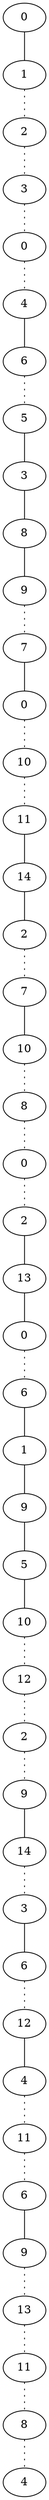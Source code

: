 graph {
a0 -- a1;
a1 -- a2 [style=dotted];
a2 -- a3 [style=dotted];
a3 -- a4 [style=dotted];
a4 -- a5 [style=dotted];
a5 -- a6;
a6 -- a7 [style=dotted];
a7 -- a8;
a8 -- a9;
a9 -- a10;
a10 -- a11 [style=dotted];
a11 -- a12;
a12 -- a13 [style=dotted];
a13 -- a14 [style=dotted];
a14 -- a15;
a15 -- a16;
a16 -- a17 [style=dotted];
a17 -- a18;
a18 -- a19 [style=dotted];
a19 -- a20 [style=dotted];
a20 -- a21 [style=dotted];
a21 -- a22;
a22 -- a23;
a23 -- a24 [style=dotted];
a24 -- a25;
a25 -- a26;
a26 -- a27;
a27 -- a28;
a28 -- a29 [style=dotted];
a29 -- a30 [style=dotted];
a30 -- a31 [style=dotted];
a31 -- a32;
a32 -- a33 [style=dotted];
a33 -- a34;
a34 -- a35 [style=dotted];
a35 -- a36;
a36 -- a37 [style=dotted];
a37 -- a38 [style=dotted];
a38 -- a39;
a39 -- a40 [style=dotted];
a40 -- a41 [style=dotted];
a41 -- a42 [style=dotted];
a42 -- a43 [style=dotted];
a0[label=0];
a1[label=1];
a2[label=2];
a3[label=3];
a4[label=0];
a5[label=4];
a6[label=6];
a7[label=5];
a8[label=3];
a9[label=8];
a10[label=9];
a11[label=7];
a12[label=0];
a13[label=10];
a14[label=11];
a15[label=14];
a16[label=2];
a17[label=7];
a18[label=10];
a19[label=8];
a20[label=0];
a21[label=2];
a22[label=13];
a23[label=0];
a24[label=6];
a25[label=1];
a26[label=9];
a27[label=5];
a28[label=10];
a29[label=12];
a30[label=2];
a31[label=9];
a32[label=14];
a33[label=3];
a34[label=6];
a35[label=12];
a36[label=4];
a37[label=11];
a38[label=6];
a39[label=9];
a40[label=13];
a41[label=11];
a42[label=8];
a43[label=4];
}
